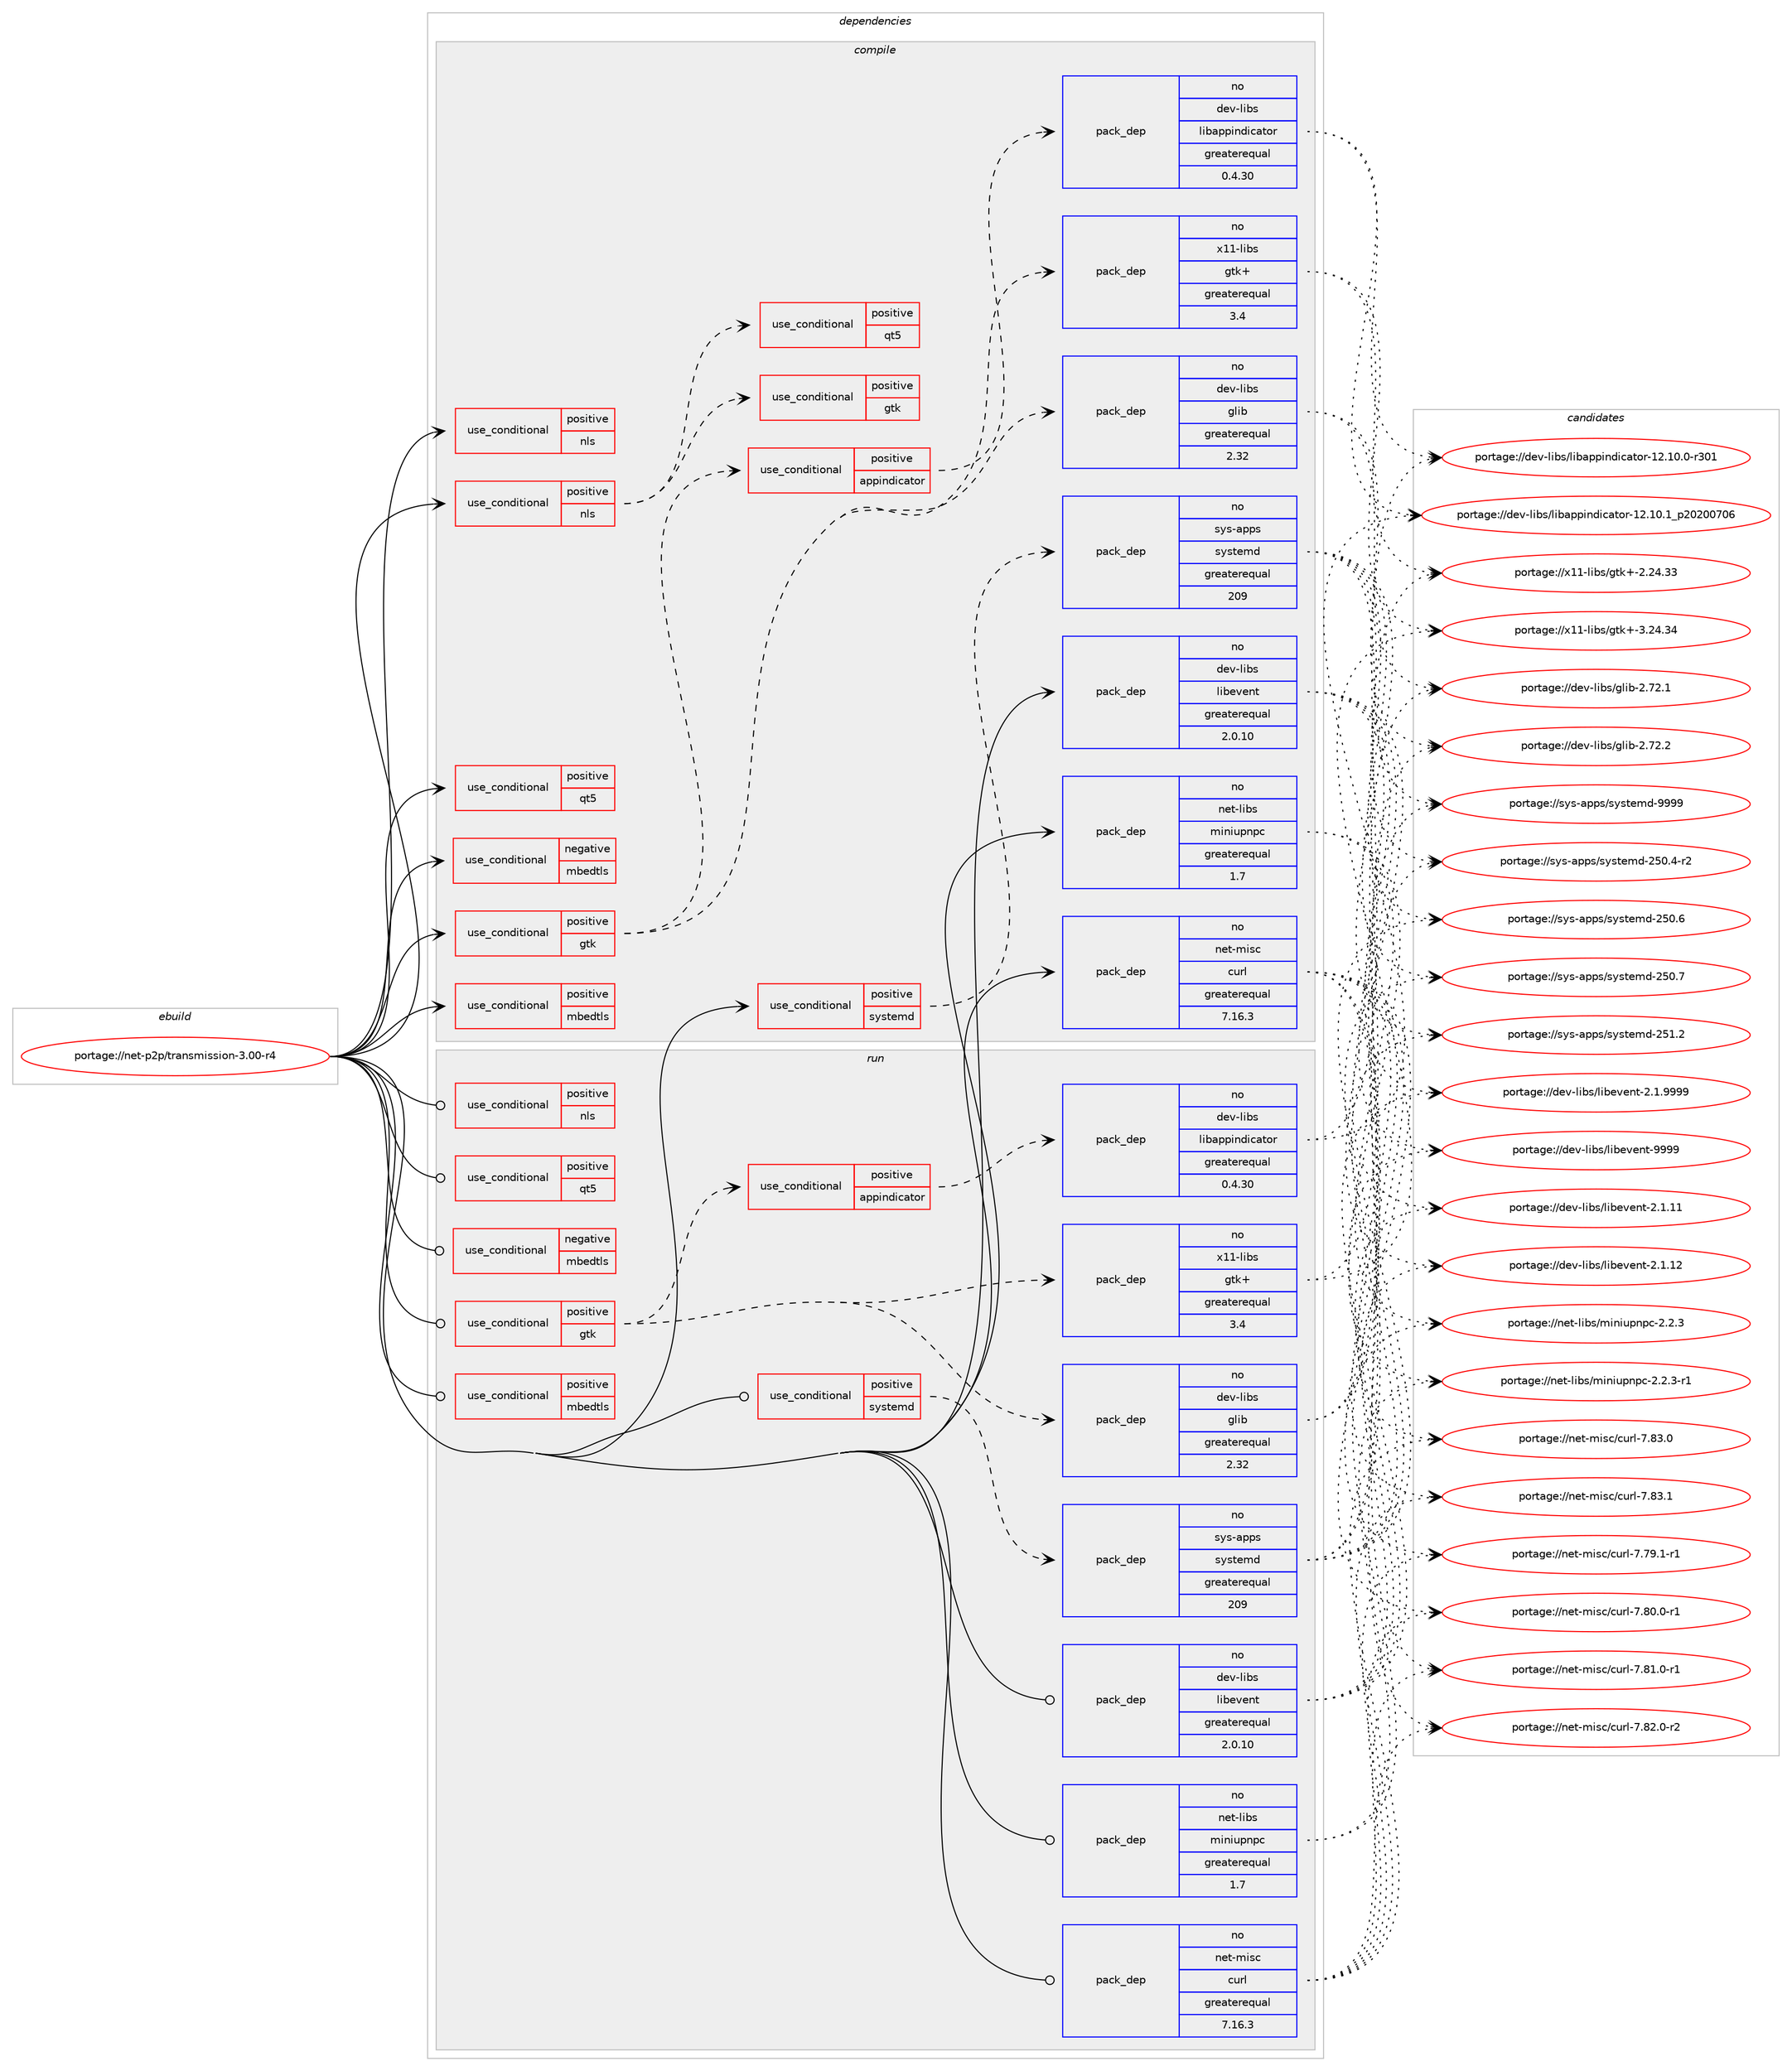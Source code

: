 digraph prolog {

# *************
# Graph options
# *************

newrank=true;
concentrate=true;
compound=true;
graph [rankdir=LR,fontname=Helvetica,fontsize=10,ranksep=1.5];#, ranksep=2.5, nodesep=0.2];
edge  [arrowhead=vee];
node  [fontname=Helvetica,fontsize=10];

# **********
# The ebuild
# **********

subgraph cluster_leftcol {
color=gray;
rank=same;
label=<<i>ebuild</i>>;
id [label="portage://net-p2p/transmission-3.00-r4", color=red, width=4, href="../net-p2p/transmission-3.00-r4.svg"];
}

# ****************
# The dependencies
# ****************

subgraph cluster_midcol {
color=gray;
label=<<i>dependencies</i>>;
subgraph cluster_compile {
fillcolor="#eeeeee";
style=filled;
label=<<i>compile</i>>;
subgraph cond1468 {
dependency2058 [label=<<TABLE BORDER="0" CELLBORDER="1" CELLSPACING="0" CELLPADDING="4"><TR><TD ROWSPAN="3" CELLPADDING="10">use_conditional</TD></TR><TR><TD>negative</TD></TR><TR><TD>mbedtls</TD></TR></TABLE>>, shape=none, color=red];
# *** BEGIN UNKNOWN DEPENDENCY TYPE (TODO) ***
# dependency2058 -> package_dependency(portage://net-p2p/transmission-3.00-r4,install,no,dev-libs,openssl,none,[,,],[slot(0),equal],[])
# *** END UNKNOWN DEPENDENCY TYPE (TODO) ***

}
id:e -> dependency2058:w [weight=20,style="solid",arrowhead="vee"];
subgraph cond1469 {
dependency2059 [label=<<TABLE BORDER="0" CELLBORDER="1" CELLSPACING="0" CELLPADDING="4"><TR><TD ROWSPAN="3" CELLPADDING="10">use_conditional</TD></TR><TR><TD>positive</TD></TR><TR><TD>gtk</TD></TR></TABLE>>, shape=none, color=red];
subgraph pack584 {
dependency2060 [label=<<TABLE BORDER="0" CELLBORDER="1" CELLSPACING="0" CELLPADDING="4" WIDTH="220"><TR><TD ROWSPAN="6" CELLPADDING="30">pack_dep</TD></TR><TR><TD WIDTH="110">no</TD></TR><TR><TD>dev-libs</TD></TR><TR><TD>glib</TD></TR><TR><TD>greaterequal</TD></TR><TR><TD>2.32</TD></TR></TABLE>>, shape=none, color=blue];
}
dependency2059:e -> dependency2060:w [weight=20,style="dashed",arrowhead="vee"];
subgraph pack585 {
dependency2061 [label=<<TABLE BORDER="0" CELLBORDER="1" CELLSPACING="0" CELLPADDING="4" WIDTH="220"><TR><TD ROWSPAN="6" CELLPADDING="30">pack_dep</TD></TR><TR><TD WIDTH="110">no</TD></TR><TR><TD>x11-libs</TD></TR><TR><TD>gtk+</TD></TR><TR><TD>greaterequal</TD></TR><TR><TD>3.4</TD></TR></TABLE>>, shape=none, color=blue];
}
dependency2059:e -> dependency2061:w [weight=20,style="dashed",arrowhead="vee"];
subgraph cond1470 {
dependency2062 [label=<<TABLE BORDER="0" CELLBORDER="1" CELLSPACING="0" CELLPADDING="4"><TR><TD ROWSPAN="3" CELLPADDING="10">use_conditional</TD></TR><TR><TD>positive</TD></TR><TR><TD>appindicator</TD></TR></TABLE>>, shape=none, color=red];
subgraph pack586 {
dependency2063 [label=<<TABLE BORDER="0" CELLBORDER="1" CELLSPACING="0" CELLPADDING="4" WIDTH="220"><TR><TD ROWSPAN="6" CELLPADDING="30">pack_dep</TD></TR><TR><TD WIDTH="110">no</TD></TR><TR><TD>dev-libs</TD></TR><TR><TD>libappindicator</TD></TR><TR><TD>greaterequal</TD></TR><TR><TD>0.4.30</TD></TR></TABLE>>, shape=none, color=blue];
}
dependency2062:e -> dependency2063:w [weight=20,style="dashed",arrowhead="vee"];
}
dependency2059:e -> dependency2062:w [weight=20,style="dashed",arrowhead="vee"];
}
id:e -> dependency2059:w [weight=20,style="solid",arrowhead="vee"];
subgraph cond1471 {
dependency2064 [label=<<TABLE BORDER="0" CELLBORDER="1" CELLSPACING="0" CELLPADDING="4"><TR><TD ROWSPAN="3" CELLPADDING="10">use_conditional</TD></TR><TR><TD>positive</TD></TR><TR><TD>mbedtls</TD></TR></TABLE>>, shape=none, color=red];
# *** BEGIN UNKNOWN DEPENDENCY TYPE (TODO) ***
# dependency2064 -> package_dependency(portage://net-p2p/transmission-3.00-r4,install,no,net-libs,mbedtls,none,[,,],[slot(0),equal],[])
# *** END UNKNOWN DEPENDENCY TYPE (TODO) ***

}
id:e -> dependency2064:w [weight=20,style="solid",arrowhead="vee"];
subgraph cond1472 {
dependency2065 [label=<<TABLE BORDER="0" CELLBORDER="1" CELLSPACING="0" CELLPADDING="4"><TR><TD ROWSPAN="3" CELLPADDING="10">use_conditional</TD></TR><TR><TD>positive</TD></TR><TR><TD>nls</TD></TR></TABLE>>, shape=none, color=red];
# *** BEGIN UNKNOWN DEPENDENCY TYPE (TODO) ***
# dependency2065 -> package_dependency(portage://net-p2p/transmission-3.00-r4,install,no,virtual,libintl,none,[,,],[],[])
# *** END UNKNOWN DEPENDENCY TYPE (TODO) ***

}
id:e -> dependency2065:w [weight=20,style="solid",arrowhead="vee"];
subgraph cond1473 {
dependency2066 [label=<<TABLE BORDER="0" CELLBORDER="1" CELLSPACING="0" CELLPADDING="4"><TR><TD ROWSPAN="3" CELLPADDING="10">use_conditional</TD></TR><TR><TD>positive</TD></TR><TR><TD>nls</TD></TR></TABLE>>, shape=none, color=red];
# *** BEGIN UNKNOWN DEPENDENCY TYPE (TODO) ***
# dependency2066 -> package_dependency(portage://net-p2p/transmission-3.00-r4,install,no,virtual,libintl,none,[,,],[],[])
# *** END UNKNOWN DEPENDENCY TYPE (TODO) ***

subgraph cond1474 {
dependency2067 [label=<<TABLE BORDER="0" CELLBORDER="1" CELLSPACING="0" CELLPADDING="4"><TR><TD ROWSPAN="3" CELLPADDING="10">use_conditional</TD></TR><TR><TD>positive</TD></TR><TR><TD>gtk</TD></TR></TABLE>>, shape=none, color=red];
# *** BEGIN UNKNOWN DEPENDENCY TYPE (TODO) ***
# dependency2067 -> package_dependency(portage://net-p2p/transmission-3.00-r4,install,no,sys-devel,gettext,none,[,,],[],[])
# *** END UNKNOWN DEPENDENCY TYPE (TODO) ***

}
dependency2066:e -> dependency2067:w [weight=20,style="dashed",arrowhead="vee"];
subgraph cond1475 {
dependency2068 [label=<<TABLE BORDER="0" CELLBORDER="1" CELLSPACING="0" CELLPADDING="4"><TR><TD ROWSPAN="3" CELLPADDING="10">use_conditional</TD></TR><TR><TD>positive</TD></TR><TR><TD>qt5</TD></TR></TABLE>>, shape=none, color=red];
# *** BEGIN UNKNOWN DEPENDENCY TYPE (TODO) ***
# dependency2068 -> package_dependency(portage://net-p2p/transmission-3.00-r4,install,no,dev-qt,linguist-tools,none,[,,],[slot(5)],[])
# *** END UNKNOWN DEPENDENCY TYPE (TODO) ***

}
dependency2066:e -> dependency2068:w [weight=20,style="dashed",arrowhead="vee"];
}
id:e -> dependency2066:w [weight=20,style="solid",arrowhead="vee"];
subgraph cond1476 {
dependency2069 [label=<<TABLE BORDER="0" CELLBORDER="1" CELLSPACING="0" CELLPADDING="4"><TR><TD ROWSPAN="3" CELLPADDING="10">use_conditional</TD></TR><TR><TD>positive</TD></TR><TR><TD>qt5</TD></TR></TABLE>>, shape=none, color=red];
# *** BEGIN UNKNOWN DEPENDENCY TYPE (TODO) ***
# dependency2069 -> package_dependency(portage://net-p2p/transmission-3.00-r4,install,no,dev-qt,qtcore,none,[,,],[slot(5)],[])
# *** END UNKNOWN DEPENDENCY TYPE (TODO) ***

# *** BEGIN UNKNOWN DEPENDENCY TYPE (TODO) ***
# dependency2069 -> package_dependency(portage://net-p2p/transmission-3.00-r4,install,no,dev-qt,qtgui,none,[,,],[slot(5)],[])
# *** END UNKNOWN DEPENDENCY TYPE (TODO) ***

# *** BEGIN UNKNOWN DEPENDENCY TYPE (TODO) ***
# dependency2069 -> package_dependency(portage://net-p2p/transmission-3.00-r4,install,no,dev-qt,qtwidgets,none,[,,],[slot(5)],[])
# *** END UNKNOWN DEPENDENCY TYPE (TODO) ***

# *** BEGIN UNKNOWN DEPENDENCY TYPE (TODO) ***
# dependency2069 -> package_dependency(portage://net-p2p/transmission-3.00-r4,install,no,dev-qt,qtnetwork,none,[,,],[slot(5)],[])
# *** END UNKNOWN DEPENDENCY TYPE (TODO) ***

# *** BEGIN UNKNOWN DEPENDENCY TYPE (TODO) ***
# dependency2069 -> package_dependency(portage://net-p2p/transmission-3.00-r4,install,no,dev-qt,qtdbus,none,[,,],[slot(5)],[])
# *** END UNKNOWN DEPENDENCY TYPE (TODO) ***

}
id:e -> dependency2069:w [weight=20,style="solid",arrowhead="vee"];
subgraph cond1477 {
dependency2070 [label=<<TABLE BORDER="0" CELLBORDER="1" CELLSPACING="0" CELLPADDING="4"><TR><TD ROWSPAN="3" CELLPADDING="10">use_conditional</TD></TR><TR><TD>positive</TD></TR><TR><TD>systemd</TD></TR></TABLE>>, shape=none, color=red];
subgraph pack587 {
dependency2071 [label=<<TABLE BORDER="0" CELLBORDER="1" CELLSPACING="0" CELLPADDING="4" WIDTH="220"><TR><TD ROWSPAN="6" CELLPADDING="30">pack_dep</TD></TR><TR><TD WIDTH="110">no</TD></TR><TR><TD>sys-apps</TD></TR><TR><TD>systemd</TD></TR><TR><TD>greaterequal</TD></TR><TR><TD>209</TD></TR></TABLE>>, shape=none, color=blue];
}
dependency2070:e -> dependency2071:w [weight=20,style="dashed",arrowhead="vee"];
}
id:e -> dependency2070:w [weight=20,style="solid",arrowhead="vee"];
subgraph pack588 {
dependency2072 [label=<<TABLE BORDER="0" CELLBORDER="1" CELLSPACING="0" CELLPADDING="4" WIDTH="220"><TR><TD ROWSPAN="6" CELLPADDING="30">pack_dep</TD></TR><TR><TD WIDTH="110">no</TD></TR><TR><TD>dev-libs</TD></TR><TR><TD>libevent</TD></TR><TR><TD>greaterequal</TD></TR><TR><TD>2.0.10</TD></TR></TABLE>>, shape=none, color=blue];
}
id:e -> dependency2072:w [weight=20,style="solid",arrowhead="vee"];
# *** BEGIN UNKNOWN DEPENDENCY TYPE (TODO) ***
# id -> package_dependency(portage://net-p2p/transmission-3.00-r4,install,no,net-libs,libnatpmp,none,[,,],[],[])
# *** END UNKNOWN DEPENDENCY TYPE (TODO) ***

subgraph pack589 {
dependency2073 [label=<<TABLE BORDER="0" CELLBORDER="1" CELLSPACING="0" CELLPADDING="4" WIDTH="220"><TR><TD ROWSPAN="6" CELLPADDING="30">pack_dep</TD></TR><TR><TD WIDTH="110">no</TD></TR><TR><TD>net-libs</TD></TR><TR><TD>miniupnpc</TD></TR><TR><TD>greaterequal</TD></TR><TR><TD>1.7</TD></TR></TABLE>>, shape=none, color=blue];
}
id:e -> dependency2073:w [weight=20,style="solid",arrowhead="vee"];
subgraph pack590 {
dependency2074 [label=<<TABLE BORDER="0" CELLBORDER="1" CELLSPACING="0" CELLPADDING="4" WIDTH="220"><TR><TD ROWSPAN="6" CELLPADDING="30">pack_dep</TD></TR><TR><TD WIDTH="110">no</TD></TR><TR><TD>net-misc</TD></TR><TR><TD>curl</TD></TR><TR><TD>greaterequal</TD></TR><TR><TD>7.16.3</TD></TR></TABLE>>, shape=none, color=blue];
}
id:e -> dependency2074:w [weight=20,style="solid",arrowhead="vee"];
# *** BEGIN UNKNOWN DEPENDENCY TYPE (TODO) ***
# id -> package_dependency(portage://net-p2p/transmission-3.00-r4,install,no,sys-libs,zlib,none,[,,],any_same_slot,[])
# *** END UNKNOWN DEPENDENCY TYPE (TODO) ***

}
subgraph cluster_compileandrun {
fillcolor="#eeeeee";
style=filled;
label=<<i>compile and run</i>>;
}
subgraph cluster_run {
fillcolor="#eeeeee";
style=filled;
label=<<i>run</i>>;
subgraph cond1478 {
dependency2075 [label=<<TABLE BORDER="0" CELLBORDER="1" CELLSPACING="0" CELLPADDING="4"><TR><TD ROWSPAN="3" CELLPADDING="10">use_conditional</TD></TR><TR><TD>negative</TD></TR><TR><TD>mbedtls</TD></TR></TABLE>>, shape=none, color=red];
# *** BEGIN UNKNOWN DEPENDENCY TYPE (TODO) ***
# dependency2075 -> package_dependency(portage://net-p2p/transmission-3.00-r4,run,no,dev-libs,openssl,none,[,,],[slot(0),equal],[])
# *** END UNKNOWN DEPENDENCY TYPE (TODO) ***

}
id:e -> dependency2075:w [weight=20,style="solid",arrowhead="odot"];
subgraph cond1479 {
dependency2076 [label=<<TABLE BORDER="0" CELLBORDER="1" CELLSPACING="0" CELLPADDING="4"><TR><TD ROWSPAN="3" CELLPADDING="10">use_conditional</TD></TR><TR><TD>positive</TD></TR><TR><TD>gtk</TD></TR></TABLE>>, shape=none, color=red];
subgraph pack591 {
dependency2077 [label=<<TABLE BORDER="0" CELLBORDER="1" CELLSPACING="0" CELLPADDING="4" WIDTH="220"><TR><TD ROWSPAN="6" CELLPADDING="30">pack_dep</TD></TR><TR><TD WIDTH="110">no</TD></TR><TR><TD>dev-libs</TD></TR><TR><TD>glib</TD></TR><TR><TD>greaterequal</TD></TR><TR><TD>2.32</TD></TR></TABLE>>, shape=none, color=blue];
}
dependency2076:e -> dependency2077:w [weight=20,style="dashed",arrowhead="vee"];
subgraph pack592 {
dependency2078 [label=<<TABLE BORDER="0" CELLBORDER="1" CELLSPACING="0" CELLPADDING="4" WIDTH="220"><TR><TD ROWSPAN="6" CELLPADDING="30">pack_dep</TD></TR><TR><TD WIDTH="110">no</TD></TR><TR><TD>x11-libs</TD></TR><TR><TD>gtk+</TD></TR><TR><TD>greaterequal</TD></TR><TR><TD>3.4</TD></TR></TABLE>>, shape=none, color=blue];
}
dependency2076:e -> dependency2078:w [weight=20,style="dashed",arrowhead="vee"];
subgraph cond1480 {
dependency2079 [label=<<TABLE BORDER="0" CELLBORDER="1" CELLSPACING="0" CELLPADDING="4"><TR><TD ROWSPAN="3" CELLPADDING="10">use_conditional</TD></TR><TR><TD>positive</TD></TR><TR><TD>appindicator</TD></TR></TABLE>>, shape=none, color=red];
subgraph pack593 {
dependency2080 [label=<<TABLE BORDER="0" CELLBORDER="1" CELLSPACING="0" CELLPADDING="4" WIDTH="220"><TR><TD ROWSPAN="6" CELLPADDING="30">pack_dep</TD></TR><TR><TD WIDTH="110">no</TD></TR><TR><TD>dev-libs</TD></TR><TR><TD>libappindicator</TD></TR><TR><TD>greaterequal</TD></TR><TR><TD>0.4.30</TD></TR></TABLE>>, shape=none, color=blue];
}
dependency2079:e -> dependency2080:w [weight=20,style="dashed",arrowhead="vee"];
}
dependency2076:e -> dependency2079:w [weight=20,style="dashed",arrowhead="vee"];
}
id:e -> dependency2076:w [weight=20,style="solid",arrowhead="odot"];
subgraph cond1481 {
dependency2081 [label=<<TABLE BORDER="0" CELLBORDER="1" CELLSPACING="0" CELLPADDING="4"><TR><TD ROWSPAN="3" CELLPADDING="10">use_conditional</TD></TR><TR><TD>positive</TD></TR><TR><TD>mbedtls</TD></TR></TABLE>>, shape=none, color=red];
# *** BEGIN UNKNOWN DEPENDENCY TYPE (TODO) ***
# dependency2081 -> package_dependency(portage://net-p2p/transmission-3.00-r4,run,no,net-libs,mbedtls,none,[,,],[slot(0),equal],[])
# *** END UNKNOWN DEPENDENCY TYPE (TODO) ***

}
id:e -> dependency2081:w [weight=20,style="solid",arrowhead="odot"];
subgraph cond1482 {
dependency2082 [label=<<TABLE BORDER="0" CELLBORDER="1" CELLSPACING="0" CELLPADDING="4"><TR><TD ROWSPAN="3" CELLPADDING="10">use_conditional</TD></TR><TR><TD>positive</TD></TR><TR><TD>nls</TD></TR></TABLE>>, shape=none, color=red];
# *** BEGIN UNKNOWN DEPENDENCY TYPE (TODO) ***
# dependency2082 -> package_dependency(portage://net-p2p/transmission-3.00-r4,run,no,virtual,libintl,none,[,,],[],[])
# *** END UNKNOWN DEPENDENCY TYPE (TODO) ***

}
id:e -> dependency2082:w [weight=20,style="solid",arrowhead="odot"];
subgraph cond1483 {
dependency2083 [label=<<TABLE BORDER="0" CELLBORDER="1" CELLSPACING="0" CELLPADDING="4"><TR><TD ROWSPAN="3" CELLPADDING="10">use_conditional</TD></TR><TR><TD>positive</TD></TR><TR><TD>qt5</TD></TR></TABLE>>, shape=none, color=red];
# *** BEGIN UNKNOWN DEPENDENCY TYPE (TODO) ***
# dependency2083 -> package_dependency(portage://net-p2p/transmission-3.00-r4,run,no,dev-qt,qtcore,none,[,,],[slot(5)],[])
# *** END UNKNOWN DEPENDENCY TYPE (TODO) ***

# *** BEGIN UNKNOWN DEPENDENCY TYPE (TODO) ***
# dependency2083 -> package_dependency(portage://net-p2p/transmission-3.00-r4,run,no,dev-qt,qtgui,none,[,,],[slot(5)],[])
# *** END UNKNOWN DEPENDENCY TYPE (TODO) ***

# *** BEGIN UNKNOWN DEPENDENCY TYPE (TODO) ***
# dependency2083 -> package_dependency(portage://net-p2p/transmission-3.00-r4,run,no,dev-qt,qtwidgets,none,[,,],[slot(5)],[])
# *** END UNKNOWN DEPENDENCY TYPE (TODO) ***

# *** BEGIN UNKNOWN DEPENDENCY TYPE (TODO) ***
# dependency2083 -> package_dependency(portage://net-p2p/transmission-3.00-r4,run,no,dev-qt,qtnetwork,none,[,,],[slot(5)],[])
# *** END UNKNOWN DEPENDENCY TYPE (TODO) ***

# *** BEGIN UNKNOWN DEPENDENCY TYPE (TODO) ***
# dependency2083 -> package_dependency(portage://net-p2p/transmission-3.00-r4,run,no,dev-qt,qtdbus,none,[,,],[slot(5)],[])
# *** END UNKNOWN DEPENDENCY TYPE (TODO) ***

}
id:e -> dependency2083:w [weight=20,style="solid",arrowhead="odot"];
subgraph cond1484 {
dependency2084 [label=<<TABLE BORDER="0" CELLBORDER="1" CELLSPACING="0" CELLPADDING="4"><TR><TD ROWSPAN="3" CELLPADDING="10">use_conditional</TD></TR><TR><TD>positive</TD></TR><TR><TD>systemd</TD></TR></TABLE>>, shape=none, color=red];
subgraph pack594 {
dependency2085 [label=<<TABLE BORDER="0" CELLBORDER="1" CELLSPACING="0" CELLPADDING="4" WIDTH="220"><TR><TD ROWSPAN="6" CELLPADDING="30">pack_dep</TD></TR><TR><TD WIDTH="110">no</TD></TR><TR><TD>sys-apps</TD></TR><TR><TD>systemd</TD></TR><TR><TD>greaterequal</TD></TR><TR><TD>209</TD></TR></TABLE>>, shape=none, color=blue];
}
dependency2084:e -> dependency2085:w [weight=20,style="dashed",arrowhead="vee"];
}
id:e -> dependency2084:w [weight=20,style="solid",arrowhead="odot"];
# *** BEGIN UNKNOWN DEPENDENCY TYPE (TODO) ***
# id -> package_dependency(portage://net-p2p/transmission-3.00-r4,run,no,acct-group,transmission,none,[,,],[],[])
# *** END UNKNOWN DEPENDENCY TYPE (TODO) ***

# *** BEGIN UNKNOWN DEPENDENCY TYPE (TODO) ***
# id -> package_dependency(portage://net-p2p/transmission-3.00-r4,run,no,acct-user,transmission,none,[,,],[],[])
# *** END UNKNOWN DEPENDENCY TYPE (TODO) ***

subgraph pack595 {
dependency2086 [label=<<TABLE BORDER="0" CELLBORDER="1" CELLSPACING="0" CELLPADDING="4" WIDTH="220"><TR><TD ROWSPAN="6" CELLPADDING="30">pack_dep</TD></TR><TR><TD WIDTH="110">no</TD></TR><TR><TD>dev-libs</TD></TR><TR><TD>libevent</TD></TR><TR><TD>greaterequal</TD></TR><TR><TD>2.0.10</TD></TR></TABLE>>, shape=none, color=blue];
}
id:e -> dependency2086:w [weight=20,style="solid",arrowhead="odot"];
# *** BEGIN UNKNOWN DEPENDENCY TYPE (TODO) ***
# id -> package_dependency(portage://net-p2p/transmission-3.00-r4,run,no,net-libs,libnatpmp,none,[,,],[],[])
# *** END UNKNOWN DEPENDENCY TYPE (TODO) ***

subgraph pack596 {
dependency2087 [label=<<TABLE BORDER="0" CELLBORDER="1" CELLSPACING="0" CELLPADDING="4" WIDTH="220"><TR><TD ROWSPAN="6" CELLPADDING="30">pack_dep</TD></TR><TR><TD WIDTH="110">no</TD></TR><TR><TD>net-libs</TD></TR><TR><TD>miniupnpc</TD></TR><TR><TD>greaterequal</TD></TR><TR><TD>1.7</TD></TR></TABLE>>, shape=none, color=blue];
}
id:e -> dependency2087:w [weight=20,style="solid",arrowhead="odot"];
subgraph pack597 {
dependency2088 [label=<<TABLE BORDER="0" CELLBORDER="1" CELLSPACING="0" CELLPADDING="4" WIDTH="220"><TR><TD ROWSPAN="6" CELLPADDING="30">pack_dep</TD></TR><TR><TD WIDTH="110">no</TD></TR><TR><TD>net-misc</TD></TR><TR><TD>curl</TD></TR><TR><TD>greaterequal</TD></TR><TR><TD>7.16.3</TD></TR></TABLE>>, shape=none, color=blue];
}
id:e -> dependency2088:w [weight=20,style="solid",arrowhead="odot"];
# *** BEGIN UNKNOWN DEPENDENCY TYPE (TODO) ***
# id -> package_dependency(portage://net-p2p/transmission-3.00-r4,run,no,sys-libs,zlib,none,[,,],any_same_slot,[])
# *** END UNKNOWN DEPENDENCY TYPE (TODO) ***

}
}

# **************
# The candidates
# **************

subgraph cluster_choices {
rank=same;
color=gray;
label=<<i>candidates</i>>;

subgraph choice584 {
color=black;
nodesep=1;
choice1001011184510810598115471031081059845504655504649 [label="portage://dev-libs/glib-2.72.1", color=red, width=4,href="../dev-libs/glib-2.72.1.svg"];
choice1001011184510810598115471031081059845504655504650 [label="portage://dev-libs/glib-2.72.2", color=red, width=4,href="../dev-libs/glib-2.72.2.svg"];
dependency2060:e -> choice1001011184510810598115471031081059845504655504649:w [style=dotted,weight="100"];
dependency2060:e -> choice1001011184510810598115471031081059845504655504650:w [style=dotted,weight="100"];
}
subgraph choice585 {
color=black;
nodesep=1;
choice1204949451081059811547103116107434550465052465151 [label="portage://x11-libs/gtk+-2.24.33", color=red, width=4,href="../x11-libs/gtk+-2.24.33.svg"];
choice1204949451081059811547103116107434551465052465152 [label="portage://x11-libs/gtk+-3.24.34", color=red, width=4,href="../x11-libs/gtk+-3.24.34.svg"];
dependency2061:e -> choice1204949451081059811547103116107434550465052465151:w [style=dotted,weight="100"];
dependency2061:e -> choice1204949451081059811547103116107434551465052465152:w [style=dotted,weight="100"];
}
subgraph choice586 {
color=black;
nodesep=1;
choice10010111845108105981154710810598971121121051101001059997116111114454950464948464845114514849 [label="portage://dev-libs/libappindicator-12.10.0-r301", color=red, width=4,href="../dev-libs/libappindicator-12.10.0-r301.svg"];
choice100101118451081059811547108105989711211210511010010599971161111144549504649484649951125048504848554854 [label="portage://dev-libs/libappindicator-12.10.1_p20200706", color=red, width=4,href="../dev-libs/libappindicator-12.10.1_p20200706.svg"];
dependency2063:e -> choice10010111845108105981154710810598971121121051101001059997116111114454950464948464845114514849:w [style=dotted,weight="100"];
dependency2063:e -> choice100101118451081059811547108105989711211210511010010599971161111144549504649484649951125048504848554854:w [style=dotted,weight="100"];
}
subgraph choice587 {
color=black;
nodesep=1;
choice1151211154597112112115471151211151161011091004550534846524511450 [label="portage://sys-apps/systemd-250.4-r2", color=red, width=4,href="../sys-apps/systemd-250.4-r2.svg"];
choice115121115459711211211547115121115116101109100455053484654 [label="portage://sys-apps/systemd-250.6", color=red, width=4,href="../sys-apps/systemd-250.6.svg"];
choice115121115459711211211547115121115116101109100455053484655 [label="portage://sys-apps/systemd-250.7", color=red, width=4,href="../sys-apps/systemd-250.7.svg"];
choice115121115459711211211547115121115116101109100455053494650 [label="portage://sys-apps/systemd-251.2", color=red, width=4,href="../sys-apps/systemd-251.2.svg"];
choice1151211154597112112115471151211151161011091004557575757 [label="portage://sys-apps/systemd-9999", color=red, width=4,href="../sys-apps/systemd-9999.svg"];
dependency2071:e -> choice1151211154597112112115471151211151161011091004550534846524511450:w [style=dotted,weight="100"];
dependency2071:e -> choice115121115459711211211547115121115116101109100455053484654:w [style=dotted,weight="100"];
dependency2071:e -> choice115121115459711211211547115121115116101109100455053484655:w [style=dotted,weight="100"];
dependency2071:e -> choice115121115459711211211547115121115116101109100455053494650:w [style=dotted,weight="100"];
dependency2071:e -> choice1151211154597112112115471151211151161011091004557575757:w [style=dotted,weight="100"];
}
subgraph choice588 {
color=black;
nodesep=1;
choice1001011184510810598115471081059810111810111011645504649464949 [label="portage://dev-libs/libevent-2.1.11", color=red, width=4,href="../dev-libs/libevent-2.1.11.svg"];
choice1001011184510810598115471081059810111810111011645504649464950 [label="portage://dev-libs/libevent-2.1.12", color=red, width=4,href="../dev-libs/libevent-2.1.12.svg"];
choice10010111845108105981154710810598101118101110116455046494657575757 [label="portage://dev-libs/libevent-2.1.9999", color=red, width=4,href="../dev-libs/libevent-2.1.9999.svg"];
choice100101118451081059811547108105981011181011101164557575757 [label="portage://dev-libs/libevent-9999", color=red, width=4,href="../dev-libs/libevent-9999.svg"];
dependency2072:e -> choice1001011184510810598115471081059810111810111011645504649464949:w [style=dotted,weight="100"];
dependency2072:e -> choice1001011184510810598115471081059810111810111011645504649464950:w [style=dotted,weight="100"];
dependency2072:e -> choice10010111845108105981154710810598101118101110116455046494657575757:w [style=dotted,weight="100"];
dependency2072:e -> choice100101118451081059811547108105981011181011101164557575757:w [style=dotted,weight="100"];
}
subgraph choice589 {
color=black;
nodesep=1;
choice11010111645108105981154710910511010511711211011299455046504651 [label="portage://net-libs/miniupnpc-2.2.3", color=red, width=4,href="../net-libs/miniupnpc-2.2.3.svg"];
choice110101116451081059811547109105110105117112110112994550465046514511449 [label="portage://net-libs/miniupnpc-2.2.3-r1", color=red, width=4,href="../net-libs/miniupnpc-2.2.3-r1.svg"];
dependency2073:e -> choice11010111645108105981154710910511010511711211011299455046504651:w [style=dotted,weight="100"];
dependency2073:e -> choice110101116451081059811547109105110105117112110112994550465046514511449:w [style=dotted,weight="100"];
}
subgraph choice590 {
color=black;
nodesep=1;
choice11010111645109105115994799117114108455546555746494511449 [label="portage://net-misc/curl-7.79.1-r1", color=red, width=4,href="../net-misc/curl-7.79.1-r1.svg"];
choice11010111645109105115994799117114108455546564846484511449 [label="portage://net-misc/curl-7.80.0-r1", color=red, width=4,href="../net-misc/curl-7.80.0-r1.svg"];
choice11010111645109105115994799117114108455546564946484511449 [label="portage://net-misc/curl-7.81.0-r1", color=red, width=4,href="../net-misc/curl-7.81.0-r1.svg"];
choice11010111645109105115994799117114108455546565046484511450 [label="portage://net-misc/curl-7.82.0-r2", color=red, width=4,href="../net-misc/curl-7.82.0-r2.svg"];
choice1101011164510910511599479911711410845554656514648 [label="portage://net-misc/curl-7.83.0", color=red, width=4,href="../net-misc/curl-7.83.0.svg"];
choice1101011164510910511599479911711410845554656514649 [label="portage://net-misc/curl-7.83.1", color=red, width=4,href="../net-misc/curl-7.83.1.svg"];
dependency2074:e -> choice11010111645109105115994799117114108455546555746494511449:w [style=dotted,weight="100"];
dependency2074:e -> choice11010111645109105115994799117114108455546564846484511449:w [style=dotted,weight="100"];
dependency2074:e -> choice11010111645109105115994799117114108455546564946484511449:w [style=dotted,weight="100"];
dependency2074:e -> choice11010111645109105115994799117114108455546565046484511450:w [style=dotted,weight="100"];
dependency2074:e -> choice1101011164510910511599479911711410845554656514648:w [style=dotted,weight="100"];
dependency2074:e -> choice1101011164510910511599479911711410845554656514649:w [style=dotted,weight="100"];
}
subgraph choice591 {
color=black;
nodesep=1;
choice1001011184510810598115471031081059845504655504649 [label="portage://dev-libs/glib-2.72.1", color=red, width=4,href="../dev-libs/glib-2.72.1.svg"];
choice1001011184510810598115471031081059845504655504650 [label="portage://dev-libs/glib-2.72.2", color=red, width=4,href="../dev-libs/glib-2.72.2.svg"];
dependency2077:e -> choice1001011184510810598115471031081059845504655504649:w [style=dotted,weight="100"];
dependency2077:e -> choice1001011184510810598115471031081059845504655504650:w [style=dotted,weight="100"];
}
subgraph choice592 {
color=black;
nodesep=1;
choice1204949451081059811547103116107434550465052465151 [label="portage://x11-libs/gtk+-2.24.33", color=red, width=4,href="../x11-libs/gtk+-2.24.33.svg"];
choice1204949451081059811547103116107434551465052465152 [label="portage://x11-libs/gtk+-3.24.34", color=red, width=4,href="../x11-libs/gtk+-3.24.34.svg"];
dependency2078:e -> choice1204949451081059811547103116107434550465052465151:w [style=dotted,weight="100"];
dependency2078:e -> choice1204949451081059811547103116107434551465052465152:w [style=dotted,weight="100"];
}
subgraph choice593 {
color=black;
nodesep=1;
choice10010111845108105981154710810598971121121051101001059997116111114454950464948464845114514849 [label="portage://dev-libs/libappindicator-12.10.0-r301", color=red, width=4,href="../dev-libs/libappindicator-12.10.0-r301.svg"];
choice100101118451081059811547108105989711211210511010010599971161111144549504649484649951125048504848554854 [label="portage://dev-libs/libappindicator-12.10.1_p20200706", color=red, width=4,href="../dev-libs/libappindicator-12.10.1_p20200706.svg"];
dependency2080:e -> choice10010111845108105981154710810598971121121051101001059997116111114454950464948464845114514849:w [style=dotted,weight="100"];
dependency2080:e -> choice100101118451081059811547108105989711211210511010010599971161111144549504649484649951125048504848554854:w [style=dotted,weight="100"];
}
subgraph choice594 {
color=black;
nodesep=1;
choice1151211154597112112115471151211151161011091004550534846524511450 [label="portage://sys-apps/systemd-250.4-r2", color=red, width=4,href="../sys-apps/systemd-250.4-r2.svg"];
choice115121115459711211211547115121115116101109100455053484654 [label="portage://sys-apps/systemd-250.6", color=red, width=4,href="../sys-apps/systemd-250.6.svg"];
choice115121115459711211211547115121115116101109100455053484655 [label="portage://sys-apps/systemd-250.7", color=red, width=4,href="../sys-apps/systemd-250.7.svg"];
choice115121115459711211211547115121115116101109100455053494650 [label="portage://sys-apps/systemd-251.2", color=red, width=4,href="../sys-apps/systemd-251.2.svg"];
choice1151211154597112112115471151211151161011091004557575757 [label="portage://sys-apps/systemd-9999", color=red, width=4,href="../sys-apps/systemd-9999.svg"];
dependency2085:e -> choice1151211154597112112115471151211151161011091004550534846524511450:w [style=dotted,weight="100"];
dependency2085:e -> choice115121115459711211211547115121115116101109100455053484654:w [style=dotted,weight="100"];
dependency2085:e -> choice115121115459711211211547115121115116101109100455053484655:w [style=dotted,weight="100"];
dependency2085:e -> choice115121115459711211211547115121115116101109100455053494650:w [style=dotted,weight="100"];
dependency2085:e -> choice1151211154597112112115471151211151161011091004557575757:w [style=dotted,weight="100"];
}
subgraph choice595 {
color=black;
nodesep=1;
choice1001011184510810598115471081059810111810111011645504649464949 [label="portage://dev-libs/libevent-2.1.11", color=red, width=4,href="../dev-libs/libevent-2.1.11.svg"];
choice1001011184510810598115471081059810111810111011645504649464950 [label="portage://dev-libs/libevent-2.1.12", color=red, width=4,href="../dev-libs/libevent-2.1.12.svg"];
choice10010111845108105981154710810598101118101110116455046494657575757 [label="portage://dev-libs/libevent-2.1.9999", color=red, width=4,href="../dev-libs/libevent-2.1.9999.svg"];
choice100101118451081059811547108105981011181011101164557575757 [label="portage://dev-libs/libevent-9999", color=red, width=4,href="../dev-libs/libevent-9999.svg"];
dependency2086:e -> choice1001011184510810598115471081059810111810111011645504649464949:w [style=dotted,weight="100"];
dependency2086:e -> choice1001011184510810598115471081059810111810111011645504649464950:w [style=dotted,weight="100"];
dependency2086:e -> choice10010111845108105981154710810598101118101110116455046494657575757:w [style=dotted,weight="100"];
dependency2086:e -> choice100101118451081059811547108105981011181011101164557575757:w [style=dotted,weight="100"];
}
subgraph choice596 {
color=black;
nodesep=1;
choice11010111645108105981154710910511010511711211011299455046504651 [label="portage://net-libs/miniupnpc-2.2.3", color=red, width=4,href="../net-libs/miniupnpc-2.2.3.svg"];
choice110101116451081059811547109105110105117112110112994550465046514511449 [label="portage://net-libs/miniupnpc-2.2.3-r1", color=red, width=4,href="../net-libs/miniupnpc-2.2.3-r1.svg"];
dependency2087:e -> choice11010111645108105981154710910511010511711211011299455046504651:w [style=dotted,weight="100"];
dependency2087:e -> choice110101116451081059811547109105110105117112110112994550465046514511449:w [style=dotted,weight="100"];
}
subgraph choice597 {
color=black;
nodesep=1;
choice11010111645109105115994799117114108455546555746494511449 [label="portage://net-misc/curl-7.79.1-r1", color=red, width=4,href="../net-misc/curl-7.79.1-r1.svg"];
choice11010111645109105115994799117114108455546564846484511449 [label="portage://net-misc/curl-7.80.0-r1", color=red, width=4,href="../net-misc/curl-7.80.0-r1.svg"];
choice11010111645109105115994799117114108455546564946484511449 [label="portage://net-misc/curl-7.81.0-r1", color=red, width=4,href="../net-misc/curl-7.81.0-r1.svg"];
choice11010111645109105115994799117114108455546565046484511450 [label="portage://net-misc/curl-7.82.0-r2", color=red, width=4,href="../net-misc/curl-7.82.0-r2.svg"];
choice1101011164510910511599479911711410845554656514648 [label="portage://net-misc/curl-7.83.0", color=red, width=4,href="../net-misc/curl-7.83.0.svg"];
choice1101011164510910511599479911711410845554656514649 [label="portage://net-misc/curl-7.83.1", color=red, width=4,href="../net-misc/curl-7.83.1.svg"];
dependency2088:e -> choice11010111645109105115994799117114108455546555746494511449:w [style=dotted,weight="100"];
dependency2088:e -> choice11010111645109105115994799117114108455546564846484511449:w [style=dotted,weight="100"];
dependency2088:e -> choice11010111645109105115994799117114108455546564946484511449:w [style=dotted,weight="100"];
dependency2088:e -> choice11010111645109105115994799117114108455546565046484511450:w [style=dotted,weight="100"];
dependency2088:e -> choice1101011164510910511599479911711410845554656514648:w [style=dotted,weight="100"];
dependency2088:e -> choice1101011164510910511599479911711410845554656514649:w [style=dotted,weight="100"];
}
}

}

